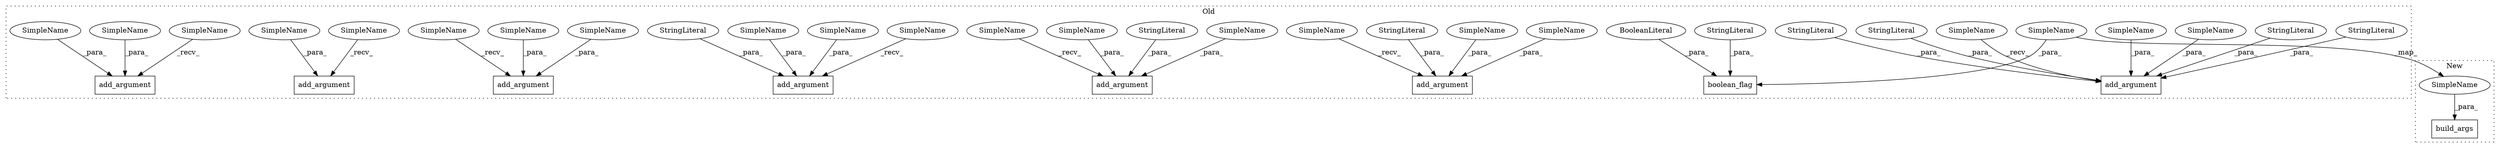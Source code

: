 digraph G {
subgraph cluster0 {
1 [label="boolean_flag" a="32" s="841,876" l="13,1" shape="box"];
3 [label="add_argument" a="32" s="598,668" l="13,1" shape="box"];
4 [label="BooleanLiteral" a="9" s="871" l="5" shape="ellipse"];
5 [label="add_argument" a="32" s="890,929" l="13,1" shape="box"];
6 [label="add_argument" a="32" s="556,584" l="13,1" shape="box"];
7 [label="add_argument" a="32" s="507,542" l="13,1" shape="box"];
8 [label="add_argument" a="32" s="682,757" l="13,1" shape="box"];
9 [label="StringLiteral" a="45" s="721" l="3" shape="ellipse"];
10 [label="add_argument" a="32" s="771,834" l="13,1" shape="box"];
11 [label="StringLiteral" a="45" s="725" l="32" shape="ellipse"];
12 [label="add_argument" a="32" s="455,493" l="13,1" shape="box"];
13 [label="StringLiteral" a="45" s="520" l="10" shape="ellipse"];
14 [label="StringLiteral" a="45" s="695" l="4" shape="ellipse"];
15 [label="StringLiteral" a="45" s="634" l="6" shape="ellipse"];
16 [label="StringLiteral" a="45" s="813" l="3" shape="ellipse"];
17 [label="StringLiteral" a="45" s="700" l="11" shape="ellipse"];
18 [label="StringLiteral" a="45" s="861" l="9" shape="ellipse"];
19 [label="SimpleName" a="42" s="489" l="4" shape="ellipse"];
20 [label="SimpleName" a="42" s="925" l="4" shape="ellipse"];
21 [label="SimpleName" a="42" s="804" l="4" shape="ellipse"];
22 [label="SimpleName" a="42" s="622" l="4" shape="ellipse"];
23 [label="SimpleName" a="42" s="712" l="4" shape="ellipse"];
24 [label="SimpleName" a="42" s="538" l="4" shape="ellipse"];
25 [label="SimpleName" a="42" s="809" l="3" shape="ellipse"];
26 [label="SimpleName" a="42" s="717" l="3" shape="ellipse"];
27 [label="SimpleName" a="42" s="578" l="3" shape="ellipse"];
28 [label="SimpleName" a="42" s="500" l="6" shape="ellipse"];
29 [label="SimpleName" a="42" s="764" l="6" shape="ellipse"];
30 [label="SimpleName" a="42" s="883" l="6" shape="ellipse"];
31 [label="SimpleName" a="42" s="675" l="6" shape="ellipse"];
32 [label="SimpleName" a="42" s="591" l="6" shape="ellipse"];
33 [label="SimpleName" a="42" s="854" l="6" shape="ellipse"];
34 [label="SimpleName" a="42" s="448" l="6" shape="ellipse"];
35 [label="SimpleName" a="42" s="549" l="6" shape="ellipse"];
37 [label="SimpleName" a="42" s="531" l="6" shape="ellipse"];
38 [label="SimpleName" a="42" s="482" l="6" shape="ellipse"];
39 [label="SimpleName" a="42" s="918" l="6" shape="ellipse"];
40 [label="SimpleName" a="42" s="627" l="6" shape="ellipse"];
label = "Old";
style="dotted";
}
subgraph cluster1 {
2 [label="build_args" a="32" s="1028,1045" l="11,1" shape="box"];
36 [label="SimpleName" a="42" s="1039" l="6" shape="ellipse"];
label = "New";
style="dotted";
}
4 -> 1 [label="_para_"];
9 -> 8 [label="_para_"];
11 -> 8 [label="_para_"];
13 -> 7 [label="_para_"];
14 -> 8 [label="_para_"];
15 -> 3 [label="_para_"];
16 -> 10 [label="_para_"];
17 -> 8 [label="_para_"];
18 -> 1 [label="_para_"];
19 -> 12 [label="_para_"];
20 -> 5 [label="_para_"];
21 -> 10 [label="_para_"];
22 -> 3 [label="_para_"];
23 -> 8 [label="_para_"];
24 -> 7 [label="_para_"];
25 -> 10 [label="_para_"];
26 -> 8 [label="_para_"];
27 -> 6 [label="_para_"];
28 -> 7 [label="_recv_"];
29 -> 10 [label="_recv_"];
30 -> 5 [label="_recv_"];
31 -> 8 [label="_recv_"];
32 -> 3 [label="_recv_"];
33 -> 36 [label="_map_"];
33 -> 1 [label="_para_"];
34 -> 12 [label="_recv_"];
35 -> 6 [label="_recv_"];
36 -> 2 [label="_para_"];
37 -> 7 [label="_para_"];
38 -> 12 [label="_para_"];
39 -> 5 [label="_para_"];
40 -> 3 [label="_para_"];
}